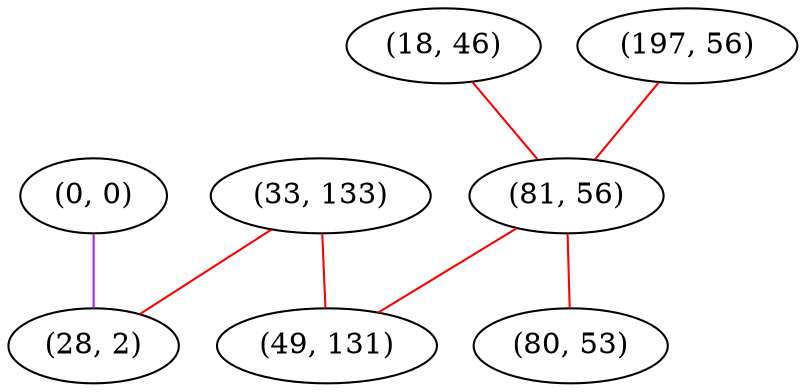 graph "" {
"(0, 0)";
"(33, 133)";
"(18, 46)";
"(197, 56)";
"(28, 2)";
"(81, 56)";
"(49, 131)";
"(80, 53)";
"(0, 0)" -- "(28, 2)"  [color=purple, key=0, weight=4];
"(33, 133)" -- "(28, 2)"  [color=red, key=0, weight=1];
"(33, 133)" -- "(49, 131)"  [color=red, key=0, weight=1];
"(18, 46)" -- "(81, 56)"  [color=red, key=0, weight=1];
"(197, 56)" -- "(81, 56)"  [color=red, key=0, weight=1];
"(81, 56)" -- "(49, 131)"  [color=red, key=0, weight=1];
"(81, 56)" -- "(80, 53)"  [color=red, key=0, weight=1];
}
